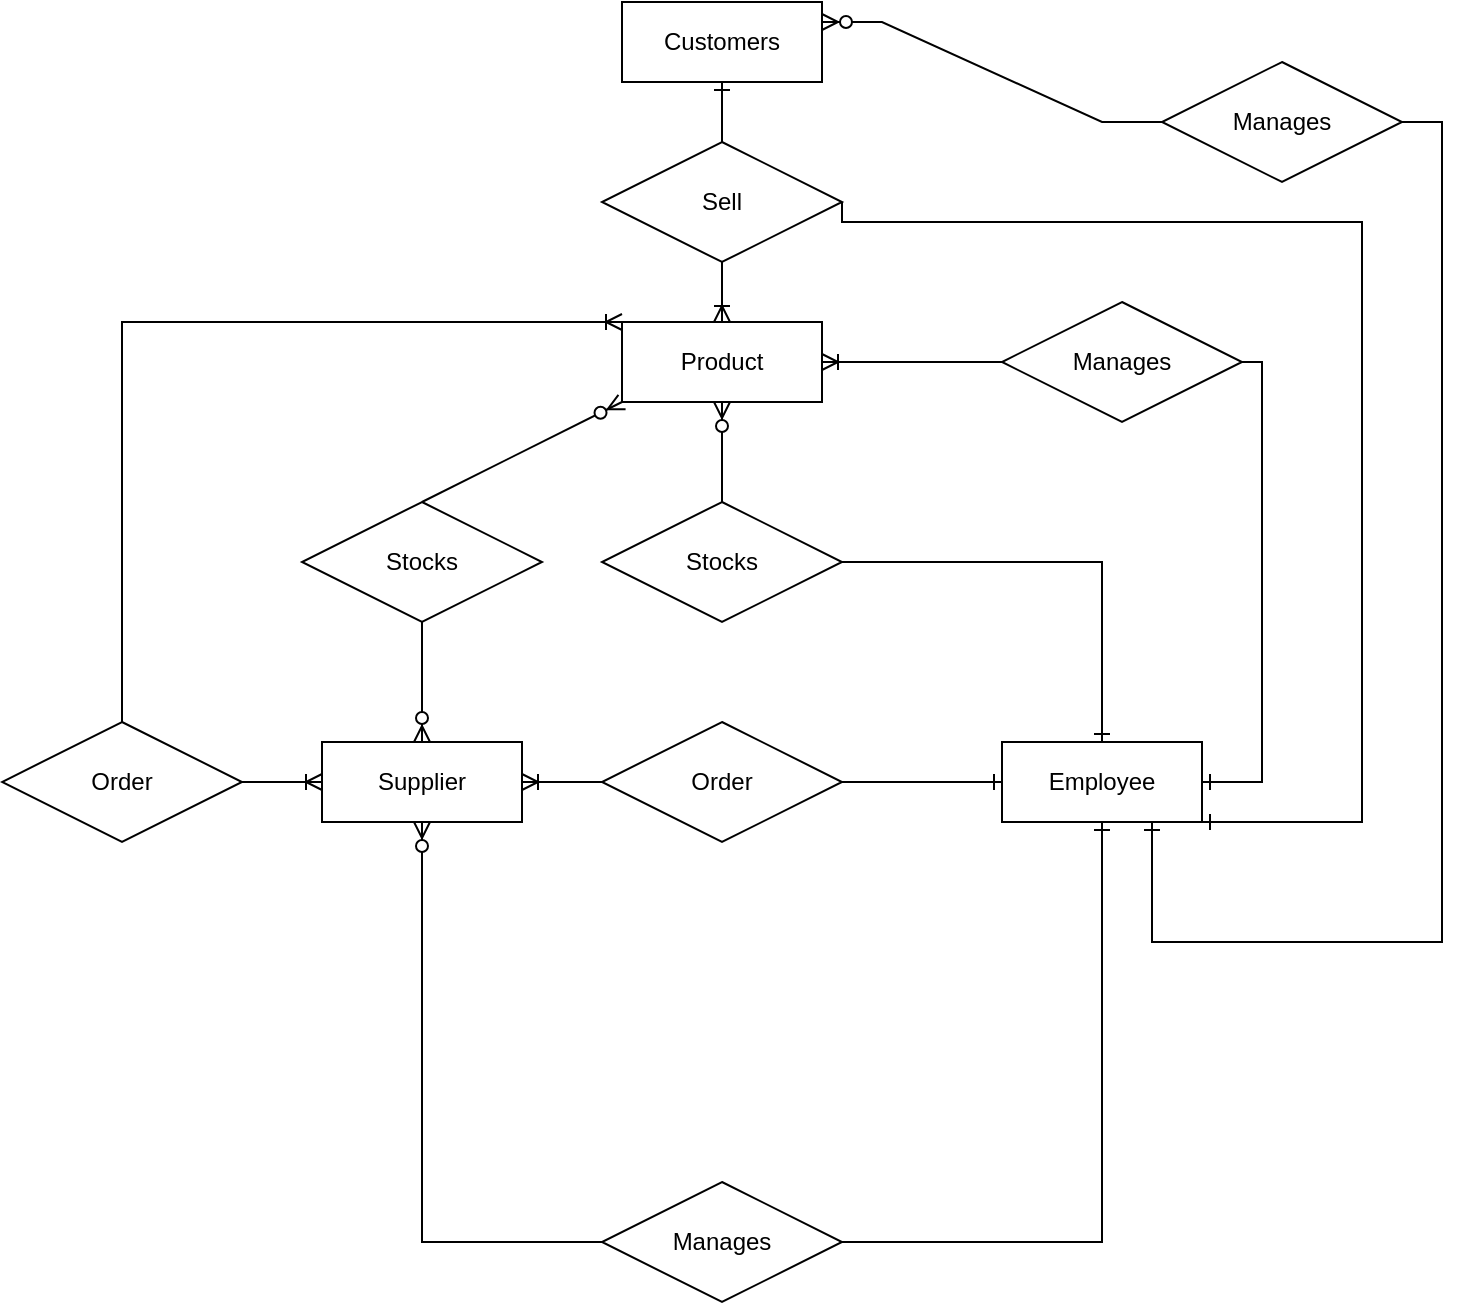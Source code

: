 <mxfile version="24.1.0" type="github">
  <diagram name="Page-1" id="hxAQWMrMqt_qlRM1rXd5">
    <mxGraphModel dx="1968" dy="1569" grid="1" gridSize="10" guides="1" tooltips="1" connect="1" arrows="1" fold="1" page="1" pageScale="1" pageWidth="850" pageHeight="1100" math="0" shadow="0">
      <root>
        <mxCell id="0" />
        <mxCell id="1" parent="0" />
        <mxCell id="HxgLuuOQDK4KUpkk1pzF-1" value="Employee" style="whiteSpace=wrap;html=1;align=center;" vertex="1" parent="1">
          <mxGeometry x="320" y="310" width="100" height="40" as="geometry" />
        </mxCell>
        <mxCell id="HxgLuuOQDK4KUpkk1pzF-3" value="Customers" style="whiteSpace=wrap;html=1;align=center;" vertex="1" parent="1">
          <mxGeometry x="130" y="-60" width="100" height="40" as="geometry" />
        </mxCell>
        <mxCell id="HxgLuuOQDK4KUpkk1pzF-4" value="Product" style="whiteSpace=wrap;html=1;align=center;" vertex="1" parent="1">
          <mxGeometry x="130" y="100" width="100" height="40" as="geometry" />
        </mxCell>
        <mxCell id="HxgLuuOQDK4KUpkk1pzF-5" value="Supplier" style="whiteSpace=wrap;html=1;align=center;" vertex="1" parent="1">
          <mxGeometry x="-20" y="310" width="100" height="40" as="geometry" />
        </mxCell>
        <mxCell id="HxgLuuOQDK4KUpkk1pzF-8" value="Manages" style="shape=rhombus;perimeter=rhombusPerimeter;whiteSpace=wrap;html=1;align=center;" vertex="1" parent="1">
          <mxGeometry x="320" y="90" width="120" height="60" as="geometry" />
        </mxCell>
        <mxCell id="HxgLuuOQDK4KUpkk1pzF-9" value="" style="fontSize=12;html=1;endArrow=ERoneToMany;rounded=0;exitX=0;exitY=0.5;exitDx=0;exitDy=0;" edge="1" parent="1" source="HxgLuuOQDK4KUpkk1pzF-8">
          <mxGeometry width="100" height="100" relative="1" as="geometry">
            <mxPoint x="80" y="340" as="sourcePoint" />
            <mxPoint x="230" y="120" as="targetPoint" />
          </mxGeometry>
        </mxCell>
        <mxCell id="HxgLuuOQDK4KUpkk1pzF-10" value="" style="fontSize=12;html=1;endArrow=ERone;endFill=1;rounded=0;exitX=1;exitY=0.5;exitDx=0;exitDy=0;entryX=1;entryY=0.5;entryDx=0;entryDy=0;edgeStyle=orthogonalEdgeStyle;" edge="1" parent="1" source="HxgLuuOQDK4KUpkk1pzF-8" target="HxgLuuOQDK4KUpkk1pzF-1">
          <mxGeometry width="100" height="100" relative="1" as="geometry">
            <mxPoint x="380" y="380" as="sourcePoint" />
            <mxPoint x="480" y="280" as="targetPoint" />
          </mxGeometry>
        </mxCell>
        <mxCell id="HxgLuuOQDK4KUpkk1pzF-11" value="Order" style="shape=rhombus;perimeter=rhombusPerimeter;whiteSpace=wrap;html=1;align=center;" vertex="1" parent="1">
          <mxGeometry x="120" y="300" width="120" height="60" as="geometry" />
        </mxCell>
        <mxCell id="HxgLuuOQDK4KUpkk1pzF-12" value="" style="fontSize=12;html=1;endArrow=ERone;endFill=1;rounded=0;exitX=1;exitY=0.5;exitDx=0;exitDy=0;entryX=0;entryY=0.5;entryDx=0;entryDy=0;" edge="1" parent="1" source="HxgLuuOQDK4KUpkk1pzF-11" target="HxgLuuOQDK4KUpkk1pzF-1">
          <mxGeometry width="100" height="100" relative="1" as="geometry">
            <mxPoint x="320" y="420" as="sourcePoint" />
            <mxPoint x="420" y="320" as="targetPoint" />
          </mxGeometry>
        </mxCell>
        <mxCell id="HxgLuuOQDK4KUpkk1pzF-13" value="" style="fontSize=12;html=1;endArrow=ERoneToMany;rounded=0;exitX=0;exitY=0.5;exitDx=0;exitDy=0;entryX=1;entryY=0.5;entryDx=0;entryDy=0;" edge="1" parent="1" source="HxgLuuOQDK4KUpkk1pzF-11" target="HxgLuuOQDK4KUpkk1pzF-5">
          <mxGeometry width="100" height="100" relative="1" as="geometry">
            <mxPoint x="-40" y="370" as="sourcePoint" />
            <mxPoint x="140" y="280" as="targetPoint" />
          </mxGeometry>
        </mxCell>
        <mxCell id="HxgLuuOQDK4KUpkk1pzF-15" value="Manages" style="shape=rhombus;perimeter=rhombusPerimeter;whiteSpace=wrap;html=1;align=center;" vertex="1" parent="1">
          <mxGeometry x="120" y="530" width="120" height="60" as="geometry" />
        </mxCell>
        <mxCell id="HxgLuuOQDK4KUpkk1pzF-16" value="" style="fontSize=12;html=1;endArrow=ERone;endFill=1;rounded=0;entryX=0.5;entryY=1;entryDx=0;entryDy=0;exitX=1;exitY=0.5;exitDx=0;exitDy=0;edgeStyle=orthogonalEdgeStyle;" edge="1" parent="1" source="HxgLuuOQDK4KUpkk1pzF-15" target="HxgLuuOQDK4KUpkk1pzF-1">
          <mxGeometry width="100" height="100" relative="1" as="geometry">
            <mxPoint x="270" y="510" as="sourcePoint" />
            <mxPoint x="370" y="410" as="targetPoint" />
          </mxGeometry>
        </mxCell>
        <mxCell id="HxgLuuOQDK4KUpkk1pzF-17" value="" style="fontSize=12;html=1;endArrow=ERzeroToMany;endFill=1;rounded=0;entryX=0.5;entryY=1;entryDx=0;entryDy=0;exitX=0;exitY=0.5;exitDx=0;exitDy=0;edgeStyle=orthogonalEdgeStyle;" edge="1" parent="1" source="HxgLuuOQDK4KUpkk1pzF-15" target="HxgLuuOQDK4KUpkk1pzF-5">
          <mxGeometry width="100" height="100" relative="1" as="geometry">
            <mxPoint x="370" y="420" as="sourcePoint" />
            <mxPoint x="470" y="320" as="targetPoint" />
          </mxGeometry>
        </mxCell>
        <mxCell id="HxgLuuOQDK4KUpkk1pzF-19" value="Stocks" style="shape=rhombus;perimeter=rhombusPerimeter;whiteSpace=wrap;html=1;align=center;" vertex="1" parent="1">
          <mxGeometry x="-30" y="190" width="120" height="60" as="geometry" />
        </mxCell>
        <mxCell id="HxgLuuOQDK4KUpkk1pzF-20" value="" style="fontSize=12;html=1;endArrow=ERzeroToMany;endFill=1;rounded=0;exitX=0.5;exitY=1;exitDx=0;exitDy=0;entryX=0.5;entryY=0;entryDx=0;entryDy=0;" edge="1" parent="1" source="HxgLuuOQDK4KUpkk1pzF-19" target="HxgLuuOQDK4KUpkk1pzF-5">
          <mxGeometry width="100" height="100" relative="1" as="geometry">
            <mxPoint x="370" y="340" as="sourcePoint" />
            <mxPoint x="470" y="240" as="targetPoint" />
          </mxGeometry>
        </mxCell>
        <mxCell id="HxgLuuOQDK4KUpkk1pzF-21" value="" style="fontSize=12;html=1;endArrow=ERzeroToMany;endFill=1;rounded=0;exitX=0.5;exitY=0;exitDx=0;exitDy=0;entryX=0.5;entryY=1;entryDx=0;entryDy=0;" edge="1" parent="1" source="HxgLuuOQDK4KUpkk1pzF-35" target="HxgLuuOQDK4KUpkk1pzF-4">
          <mxGeometry width="100" height="100" relative="1" as="geometry">
            <mxPoint x="70" y="250" as="sourcePoint" />
            <mxPoint x="160" y="150" as="targetPoint" />
          </mxGeometry>
        </mxCell>
        <mxCell id="HxgLuuOQDK4KUpkk1pzF-22" value="" style="fontSize=12;html=1;endArrow=ERone;endFill=1;rounded=0;exitX=1;exitY=0.5;exitDx=0;exitDy=0;entryX=0.5;entryY=0;entryDx=0;entryDy=0;edgeStyle=orthogonalEdgeStyle;" edge="1" parent="1" source="HxgLuuOQDK4KUpkk1pzF-35" target="HxgLuuOQDK4KUpkk1pzF-1">
          <mxGeometry width="100" height="100" relative="1" as="geometry">
            <mxPoint x="260" y="180" as="sourcePoint" />
            <mxPoint x="240" y="290" as="targetPoint" />
          </mxGeometry>
        </mxCell>
        <mxCell id="HxgLuuOQDK4KUpkk1pzF-29" value="Sell" style="shape=rhombus;perimeter=rhombusPerimeter;whiteSpace=wrap;html=1;align=center;" vertex="1" parent="1">
          <mxGeometry x="120" y="10" width="120" height="60" as="geometry" />
        </mxCell>
        <mxCell id="HxgLuuOQDK4KUpkk1pzF-30" value="" style="fontSize=12;html=1;endArrow=ERoneToMany;rounded=0;exitX=0.5;exitY=1;exitDx=0;exitDy=0;entryX=0.5;entryY=0;entryDx=0;entryDy=0;" edge="1" parent="1" source="HxgLuuOQDK4KUpkk1pzF-29" target="HxgLuuOQDK4KUpkk1pzF-4">
          <mxGeometry width="100" height="100" relative="1" as="geometry">
            <mxPoint x="280" y="180" as="sourcePoint" />
            <mxPoint x="240" y="150" as="targetPoint" />
            <Array as="points" />
          </mxGeometry>
        </mxCell>
        <mxCell id="HxgLuuOQDK4KUpkk1pzF-31" value="" style="fontSize=12;html=1;endArrow=ERone;endFill=1;rounded=0;exitX=0.5;exitY=0;exitDx=0;exitDy=0;entryX=0.5;entryY=1;entryDx=0;entryDy=0;" edge="1" parent="1" source="HxgLuuOQDK4KUpkk1pzF-29" target="HxgLuuOQDK4KUpkk1pzF-3">
          <mxGeometry width="100" height="100" relative="1" as="geometry">
            <mxPoint x="400" y="180" as="sourcePoint" />
            <mxPoint x="500" y="80" as="targetPoint" />
          </mxGeometry>
        </mxCell>
        <mxCell id="HxgLuuOQDK4KUpkk1pzF-32" value="Order" style="shape=rhombus;perimeter=rhombusPerimeter;whiteSpace=wrap;html=1;align=center;" vertex="1" parent="1">
          <mxGeometry x="-180" y="300" width="120" height="60" as="geometry" />
        </mxCell>
        <mxCell id="HxgLuuOQDK4KUpkk1pzF-33" value="" style="fontSize=12;html=1;endArrow=ERoneToMany;rounded=0;exitX=0.5;exitY=0;exitDx=0;exitDy=0;entryX=0;entryY=0;entryDx=0;entryDy=0;" edge="1" parent="1" source="HxgLuuOQDK4KUpkk1pzF-32" target="HxgLuuOQDK4KUpkk1pzF-4">
          <mxGeometry width="100" height="100" relative="1" as="geometry">
            <mxPoint x="190" y="310" as="sourcePoint" />
            <mxPoint x="190" y="150" as="targetPoint" />
            <Array as="points">
              <mxPoint x="-120" y="100" />
            </Array>
          </mxGeometry>
        </mxCell>
        <mxCell id="HxgLuuOQDK4KUpkk1pzF-35" value="Stocks" style="shape=rhombus;perimeter=rhombusPerimeter;whiteSpace=wrap;html=1;align=center;" vertex="1" parent="1">
          <mxGeometry x="120" y="190" width="120" height="60" as="geometry" />
        </mxCell>
        <mxCell id="HxgLuuOQDK4KUpkk1pzF-36" value="" style="fontSize=12;html=1;endArrow=ERzeroToMany;endFill=1;rounded=0;exitX=0.5;exitY=0;exitDx=0;exitDy=0;entryX=0;entryY=1;entryDx=0;entryDy=0;" edge="1" parent="1" source="HxgLuuOQDK4KUpkk1pzF-19" target="HxgLuuOQDK4KUpkk1pzF-4">
          <mxGeometry width="100" height="100" relative="1" as="geometry">
            <mxPoint x="190" y="200" as="sourcePoint" />
            <mxPoint x="190" y="150" as="targetPoint" />
          </mxGeometry>
        </mxCell>
        <mxCell id="HxgLuuOQDK4KUpkk1pzF-37" value="" style="edgeStyle=entityRelationEdgeStyle;fontSize=12;html=1;endArrow=ERoneToMany;rounded=0;exitX=1;exitY=0.5;exitDx=0;exitDy=0;entryX=0;entryY=0.5;entryDx=0;entryDy=0;" edge="1" parent="1" source="HxgLuuOQDK4KUpkk1pzF-32" target="HxgLuuOQDK4KUpkk1pzF-5">
          <mxGeometry width="100" height="100" relative="1" as="geometry">
            <mxPoint x="370" y="270" as="sourcePoint" />
            <mxPoint x="470" y="170" as="targetPoint" />
          </mxGeometry>
        </mxCell>
        <mxCell id="HxgLuuOQDK4KUpkk1pzF-38" value="Manages" style="shape=rhombus;perimeter=rhombusPerimeter;whiteSpace=wrap;html=1;align=center;" vertex="1" parent="1">
          <mxGeometry x="400" y="-30" width="120" height="60" as="geometry" />
        </mxCell>
        <mxCell id="HxgLuuOQDK4KUpkk1pzF-40" value="" style="fontSize=12;html=1;endArrow=ERone;endFill=1;rounded=0;exitX=1;exitY=0.5;exitDx=0;exitDy=0;entryX=0.75;entryY=1;entryDx=0;entryDy=0;edgeStyle=orthogonalEdgeStyle;" edge="1" parent="1" source="HxgLuuOQDK4KUpkk1pzF-38" target="HxgLuuOQDK4KUpkk1pzF-1">
          <mxGeometry width="100" height="100" relative="1" as="geometry">
            <mxPoint x="450" y="130" as="sourcePoint" />
            <mxPoint x="430" y="340" as="targetPoint" />
            <Array as="points">
              <mxPoint x="540" />
              <mxPoint x="540" y="410" />
              <mxPoint x="395" y="410" />
            </Array>
          </mxGeometry>
        </mxCell>
        <mxCell id="HxgLuuOQDK4KUpkk1pzF-41" value="" style="edgeStyle=entityRelationEdgeStyle;fontSize=12;html=1;endArrow=ERzeroToMany;endFill=1;rounded=0;entryX=1;entryY=0.25;entryDx=0;entryDy=0;exitX=0;exitY=0.5;exitDx=0;exitDy=0;" edge="1" parent="1" source="HxgLuuOQDK4KUpkk1pzF-38" target="HxgLuuOQDK4KUpkk1pzF-3">
          <mxGeometry width="100" height="100" relative="1" as="geometry">
            <mxPoint x="370" y="180" as="sourcePoint" />
            <mxPoint x="470" y="80" as="targetPoint" />
          </mxGeometry>
        </mxCell>
        <mxCell id="HxgLuuOQDK4KUpkk1pzF-42" value="" style="fontSize=12;html=1;endArrow=ERone;endFill=1;rounded=0;exitX=1;exitY=0.5;exitDx=0;exitDy=0;entryX=1;entryY=1;entryDx=0;entryDy=0;edgeStyle=orthogonalEdgeStyle;" edge="1" parent="1" source="HxgLuuOQDK4KUpkk1pzF-29" target="HxgLuuOQDK4KUpkk1pzF-1">
          <mxGeometry width="100" height="100" relative="1" as="geometry">
            <mxPoint x="530" y="10" as="sourcePoint" />
            <mxPoint x="405" y="360" as="targetPoint" />
            <Array as="points">
              <mxPoint x="240" y="50" />
              <mxPoint x="500" y="50" />
              <mxPoint x="500" y="350" />
            </Array>
          </mxGeometry>
        </mxCell>
      </root>
    </mxGraphModel>
  </diagram>
</mxfile>

